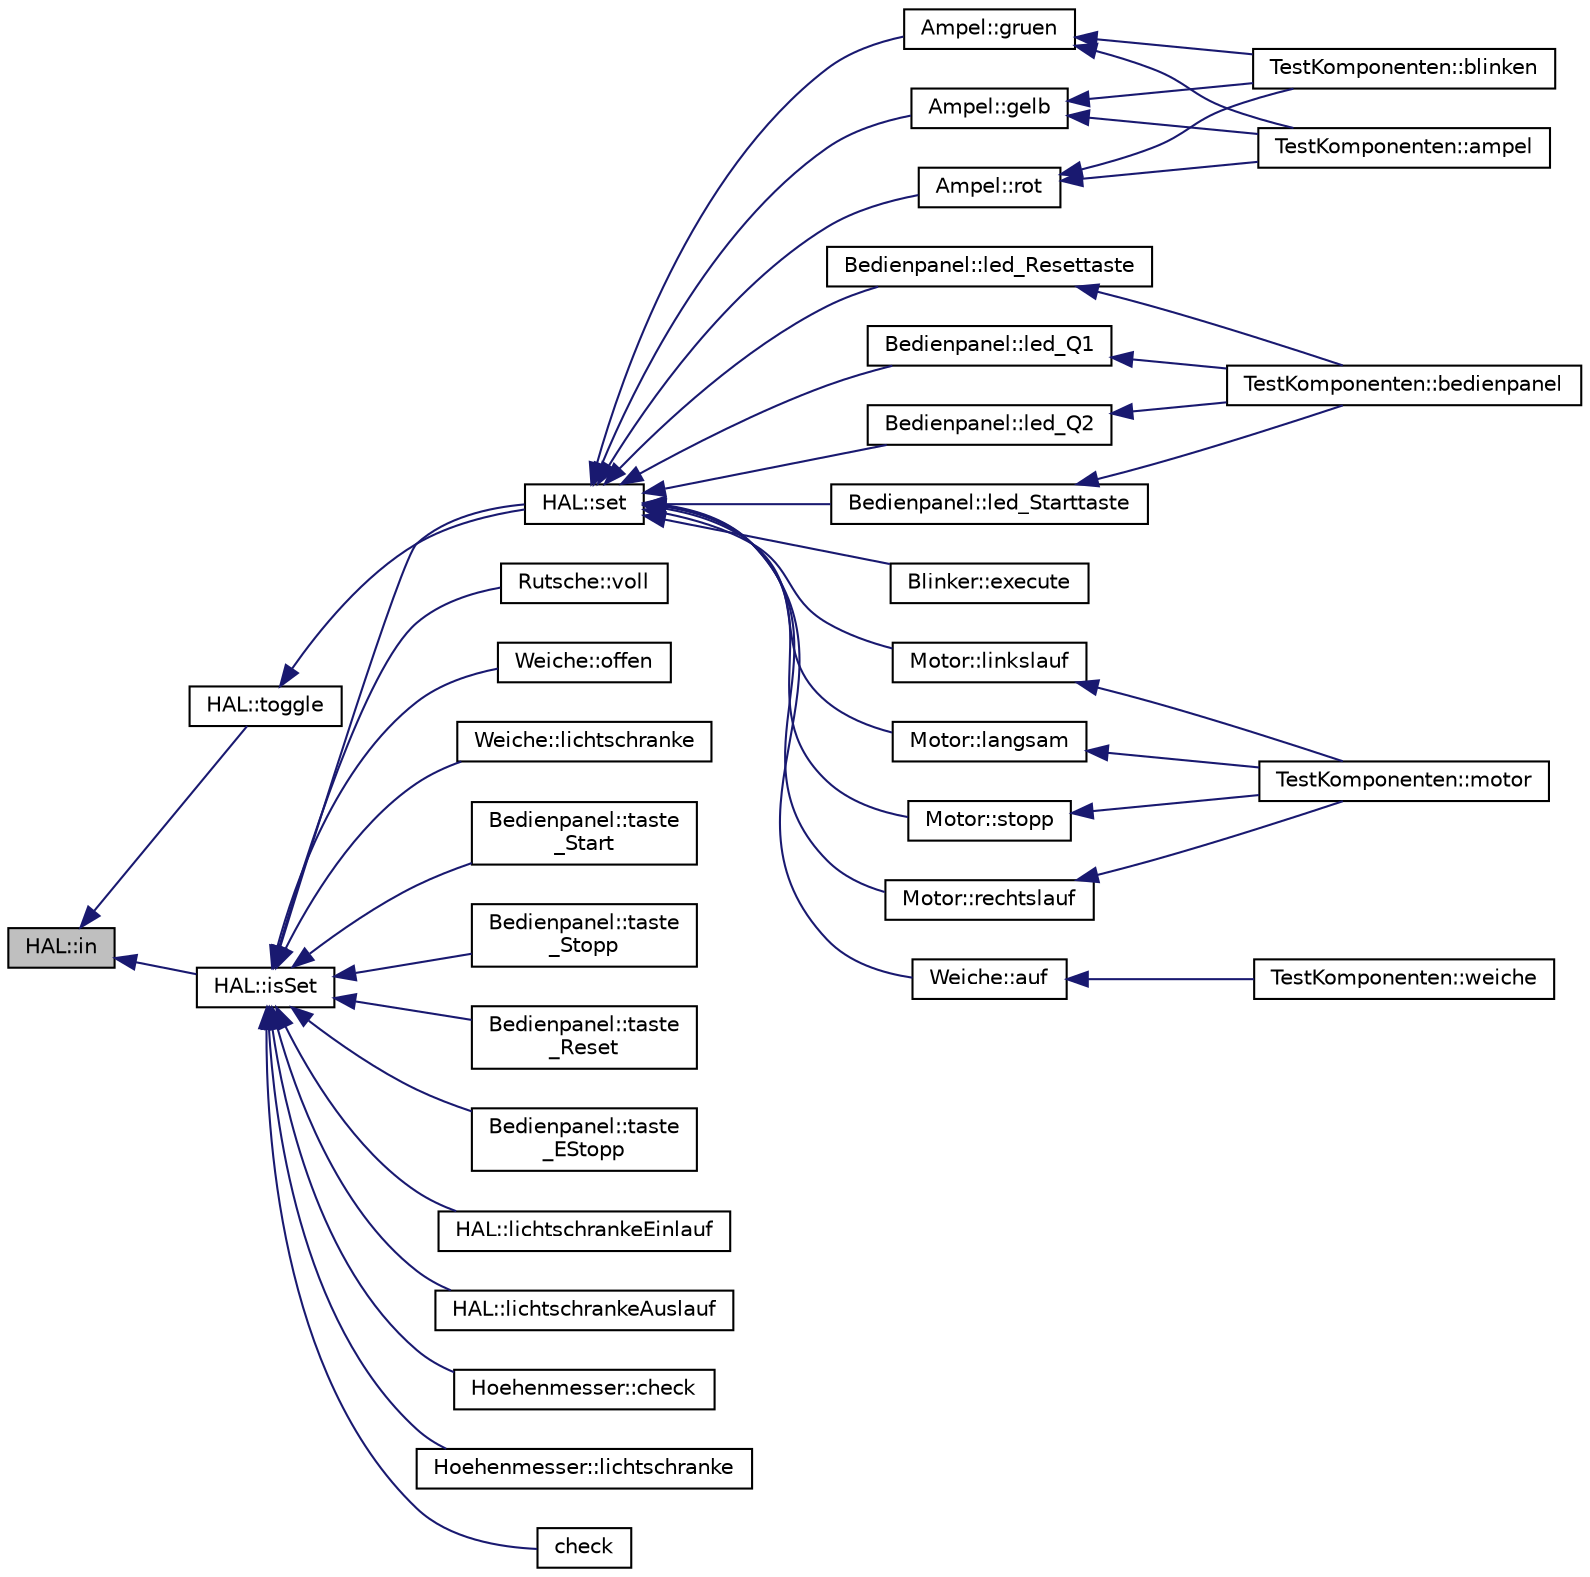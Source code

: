 digraph "HAL::in"
{
  edge [fontname="Helvetica",fontsize="10",labelfontname="Helvetica",labelfontsize="10"];
  node [fontname="Helvetica",fontsize="10",shape=record];
  rankdir="LR";
  Node1 [label="HAL::in",height=0.2,width=0.4,color="black", fillcolor="grey75", style="filled" fontcolor="black"];
  Node1 -> Node2 [dir="back",color="midnightblue",fontsize="10",style="solid",fontname="Helvetica"];
  Node2 [label="HAL::isSet",height=0.2,width=0.4,color="black", fillcolor="white", style="filled",URL="$class_h_a_l.html#a18077f070cc378fff4a13d1a799385c5"];
  Node2 -> Node3 [dir="back",color="midnightblue",fontsize="10",style="solid",fontname="Helvetica"];
  Node3 [label="Bedienpanel::taste\l_Start",height=0.2,width=0.4,color="black", fillcolor="white", style="filled",URL="$class_bedienpanel.html#abe90febca6a1eb2cc2ce7c5056f912a8"];
  Node2 -> Node4 [dir="back",color="midnightblue",fontsize="10",style="solid",fontname="Helvetica"];
  Node4 [label="Bedienpanel::taste\l_Stopp",height=0.2,width=0.4,color="black", fillcolor="white", style="filled",URL="$class_bedienpanel.html#aa40e838e37f1d3dd8efd633f7fafff07"];
  Node2 -> Node5 [dir="back",color="midnightblue",fontsize="10",style="solid",fontname="Helvetica"];
  Node5 [label="Bedienpanel::taste\l_Reset",height=0.2,width=0.4,color="black", fillcolor="white", style="filled",URL="$class_bedienpanel.html#a8504adc7de5b1887d4bf287b0653e46c"];
  Node2 -> Node6 [dir="back",color="midnightblue",fontsize="10",style="solid",fontname="Helvetica"];
  Node6 [label="Bedienpanel::taste\l_EStopp",height=0.2,width=0.4,color="black", fillcolor="white", style="filled",URL="$class_bedienpanel.html#a053c8d004c68dbda1d41c07431d93827"];
  Node2 -> Node7 [dir="back",color="midnightblue",fontsize="10",style="solid",fontname="Helvetica"];
  Node7 [label="HAL::set",height=0.2,width=0.4,color="black", fillcolor="white", style="filled",URL="$class_h_a_l.html#a18858af674f3a3caf6d10dfabbde265c"];
  Node7 -> Node8 [dir="back",color="midnightblue",fontsize="10",style="solid",fontname="Helvetica"];
  Node8 [label="Ampel::gruen",height=0.2,width=0.4,color="black", fillcolor="white", style="filled",URL="$class_ampel.html#ab00628eb93879afd0052a8423bd10904"];
  Node8 -> Node9 [dir="back",color="midnightblue",fontsize="10",style="solid",fontname="Helvetica"];
  Node9 [label="TestKomponenten::ampel",height=0.2,width=0.4,color="black", fillcolor="white", style="filled",URL="$class_test_komponenten.html#aab08f17d1971da0f10b4d199b3b59811"];
  Node8 -> Node10 [dir="back",color="midnightblue",fontsize="10",style="solid",fontname="Helvetica"];
  Node10 [label="TestKomponenten::blinken",height=0.2,width=0.4,color="black", fillcolor="white", style="filled",URL="$class_test_komponenten.html#af2700d1871b96805be1e090a1b02b6b5"];
  Node7 -> Node11 [dir="back",color="midnightblue",fontsize="10",style="solid",fontname="Helvetica"];
  Node11 [label="Ampel::gelb",height=0.2,width=0.4,color="black", fillcolor="white", style="filled",URL="$class_ampel.html#accfaa365732050a0e1e1fd74f9532eb6"];
  Node11 -> Node9 [dir="back",color="midnightblue",fontsize="10",style="solid",fontname="Helvetica"];
  Node11 -> Node10 [dir="back",color="midnightblue",fontsize="10",style="solid",fontname="Helvetica"];
  Node7 -> Node12 [dir="back",color="midnightblue",fontsize="10",style="solid",fontname="Helvetica"];
  Node12 [label="Ampel::rot",height=0.2,width=0.4,color="black", fillcolor="white", style="filled",URL="$class_ampel.html#a1ccbb788e06c40c77dde65675fd87a4b"];
  Node12 -> Node9 [dir="back",color="midnightblue",fontsize="10",style="solid",fontname="Helvetica"];
  Node12 -> Node10 [dir="back",color="midnightblue",fontsize="10",style="solid",fontname="Helvetica"];
  Node7 -> Node13 [dir="back",color="midnightblue",fontsize="10",style="solid",fontname="Helvetica"];
  Node13 [label="Bedienpanel::led_Starttaste",height=0.2,width=0.4,color="black", fillcolor="white", style="filled",URL="$class_bedienpanel.html#a24d519c898801aada4463d980eb99aff"];
  Node13 -> Node14 [dir="back",color="midnightblue",fontsize="10",style="solid",fontname="Helvetica"];
  Node14 [label="TestKomponenten::bedienpanel",height=0.2,width=0.4,color="black", fillcolor="white", style="filled",URL="$class_test_komponenten.html#a9977bc790e0b199753524b8ca66070e6"];
  Node7 -> Node15 [dir="back",color="midnightblue",fontsize="10",style="solid",fontname="Helvetica"];
  Node15 [label="Bedienpanel::led_Resettaste",height=0.2,width=0.4,color="black", fillcolor="white", style="filled",URL="$class_bedienpanel.html#ae758b3613dc6c510addea6d0b94c2087"];
  Node15 -> Node14 [dir="back",color="midnightblue",fontsize="10",style="solid",fontname="Helvetica"];
  Node7 -> Node16 [dir="back",color="midnightblue",fontsize="10",style="solid",fontname="Helvetica"];
  Node16 [label="Bedienpanel::led_Q1",height=0.2,width=0.4,color="black", fillcolor="white", style="filled",URL="$class_bedienpanel.html#a994a0fcd8c5337c44e65e3e03866bd89"];
  Node16 -> Node14 [dir="back",color="midnightblue",fontsize="10",style="solid",fontname="Helvetica"];
  Node7 -> Node17 [dir="back",color="midnightblue",fontsize="10",style="solid",fontname="Helvetica"];
  Node17 [label="Bedienpanel::led_Q2",height=0.2,width=0.4,color="black", fillcolor="white", style="filled",URL="$class_bedienpanel.html#ad01bcb62793497533004ba978e3f599a"];
  Node17 -> Node14 [dir="back",color="midnightblue",fontsize="10",style="solid",fontname="Helvetica"];
  Node7 -> Node18 [dir="back",color="midnightblue",fontsize="10",style="solid",fontname="Helvetica"];
  Node18 [label="Blinker::execute",height=0.2,width=0.4,color="black", fillcolor="white", style="filled",URL="$class_blinker.html#af8576e4bd27636ee575eac0da8d5df70"];
  Node7 -> Node19 [dir="back",color="midnightblue",fontsize="10",style="solid",fontname="Helvetica"];
  Node19 [label="Motor::rechtslauf",height=0.2,width=0.4,color="black", fillcolor="white", style="filled",URL="$class_motor.html#aa5ca2dc0cf6d8280b45aabbb789fc919"];
  Node19 -> Node20 [dir="back",color="midnightblue",fontsize="10",style="solid",fontname="Helvetica"];
  Node20 [label="TestKomponenten::motor",height=0.2,width=0.4,color="black", fillcolor="white", style="filled",URL="$class_test_komponenten.html#ac39ba20ca6a859265dadcdf01578dfce"];
  Node7 -> Node21 [dir="back",color="midnightblue",fontsize="10",style="solid",fontname="Helvetica"];
  Node21 [label="Motor::linkslauf",height=0.2,width=0.4,color="black", fillcolor="white", style="filled",URL="$class_motor.html#af778330cf4b05ae38977d2b52533b30c"];
  Node21 -> Node20 [dir="back",color="midnightblue",fontsize="10",style="solid",fontname="Helvetica"];
  Node7 -> Node22 [dir="back",color="midnightblue",fontsize="10",style="solid",fontname="Helvetica"];
  Node22 [label="Motor::langsam",height=0.2,width=0.4,color="black", fillcolor="white", style="filled",URL="$class_motor.html#a065067d51eb9782582ac056d7ce55b4a"];
  Node22 -> Node20 [dir="back",color="midnightblue",fontsize="10",style="solid",fontname="Helvetica"];
  Node7 -> Node23 [dir="back",color="midnightblue",fontsize="10",style="solid",fontname="Helvetica"];
  Node23 [label="Motor::stopp",height=0.2,width=0.4,color="black", fillcolor="white", style="filled",URL="$class_motor.html#a40bfaac4b6b9b317ffecb14dc1f51e57"];
  Node23 -> Node20 [dir="back",color="midnightblue",fontsize="10",style="solid",fontname="Helvetica"];
  Node7 -> Node24 [dir="back",color="midnightblue",fontsize="10",style="solid",fontname="Helvetica"];
  Node24 [label="Weiche::auf",height=0.2,width=0.4,color="black", fillcolor="white", style="filled",URL="$class_weiche.html#a408d0b4f03e0905b7694443ba4c3fed8"];
  Node24 -> Node25 [dir="back",color="midnightblue",fontsize="10",style="solid",fontname="Helvetica"];
  Node25 [label="TestKomponenten::weiche",height=0.2,width=0.4,color="black", fillcolor="white", style="filled",URL="$class_test_komponenten.html#ac48ab1eb4b0e34ec1a193a5ac64b91b2"];
  Node2 -> Node26 [dir="back",color="midnightblue",fontsize="10",style="solid",fontname="Helvetica"];
  Node26 [label="HAL::lichtschrankeEinlauf",height=0.2,width=0.4,color="black", fillcolor="white", style="filled",URL="$class_h_a_l.html#a405b1c934bcbb52a466d7f5d292fee1e"];
  Node2 -> Node27 [dir="back",color="midnightblue",fontsize="10",style="solid",fontname="Helvetica"];
  Node27 [label="HAL::lichtschrankeAuslauf",height=0.2,width=0.4,color="black", fillcolor="white", style="filled",URL="$class_h_a_l.html#a603a879b38e9dd793173c2731cb2916a"];
  Node2 -> Node28 [dir="back",color="midnightblue",fontsize="10",style="solid",fontname="Helvetica"];
  Node28 [label="Hoehenmesser::check",height=0.2,width=0.4,color="black", fillcolor="white", style="filled",URL="$class_hoehenmesser.html#ab511517863477f7bd23b9184a4b25825"];
  Node2 -> Node29 [dir="back",color="midnightblue",fontsize="10",style="solid",fontname="Helvetica"];
  Node29 [label="Hoehenmesser::lichtschranke",height=0.2,width=0.4,color="black", fillcolor="white", style="filled",URL="$class_hoehenmesser.html#a3f459072366dfdf07d296b6cbc6ba55a"];
  Node2 -> Node30 [dir="back",color="midnightblue",fontsize="10",style="solid",fontname="Helvetica"];
  Node30 [label="check",height=0.2,width=0.4,color="black", fillcolor="white", style="filled",URL="$_metalldetektor_8cpp.html#ae1ee541bb22588b6a71650c807efca90"];
  Node2 -> Node31 [dir="back",color="midnightblue",fontsize="10",style="solid",fontname="Helvetica"];
  Node31 [label="Rutsche::voll",height=0.2,width=0.4,color="black", fillcolor="white", style="filled",URL="$class_rutsche.html#aee19c7aa749813d5c4f45371c84e7470"];
  Node2 -> Node32 [dir="back",color="midnightblue",fontsize="10",style="solid",fontname="Helvetica"];
  Node32 [label="Weiche::offen",height=0.2,width=0.4,color="black", fillcolor="white", style="filled",URL="$class_weiche.html#a4de67f1df000b92cf403a39369ad1351"];
  Node2 -> Node33 [dir="back",color="midnightblue",fontsize="10",style="solid",fontname="Helvetica"];
  Node33 [label="Weiche::lichtschranke",height=0.2,width=0.4,color="black", fillcolor="white", style="filled",URL="$class_weiche.html#a5ac84c4db611d095c62242d0c3d7317a"];
  Node1 -> Node34 [dir="back",color="midnightblue",fontsize="10",style="solid",fontname="Helvetica"];
  Node34 [label="HAL::toggle",height=0.2,width=0.4,color="black", fillcolor="white", style="filled",URL="$class_h_a_l.html#a021d96724f06e21abc60b5243411d0e8"];
  Node34 -> Node7 [dir="back",color="midnightblue",fontsize="10",style="solid",fontname="Helvetica"];
}
